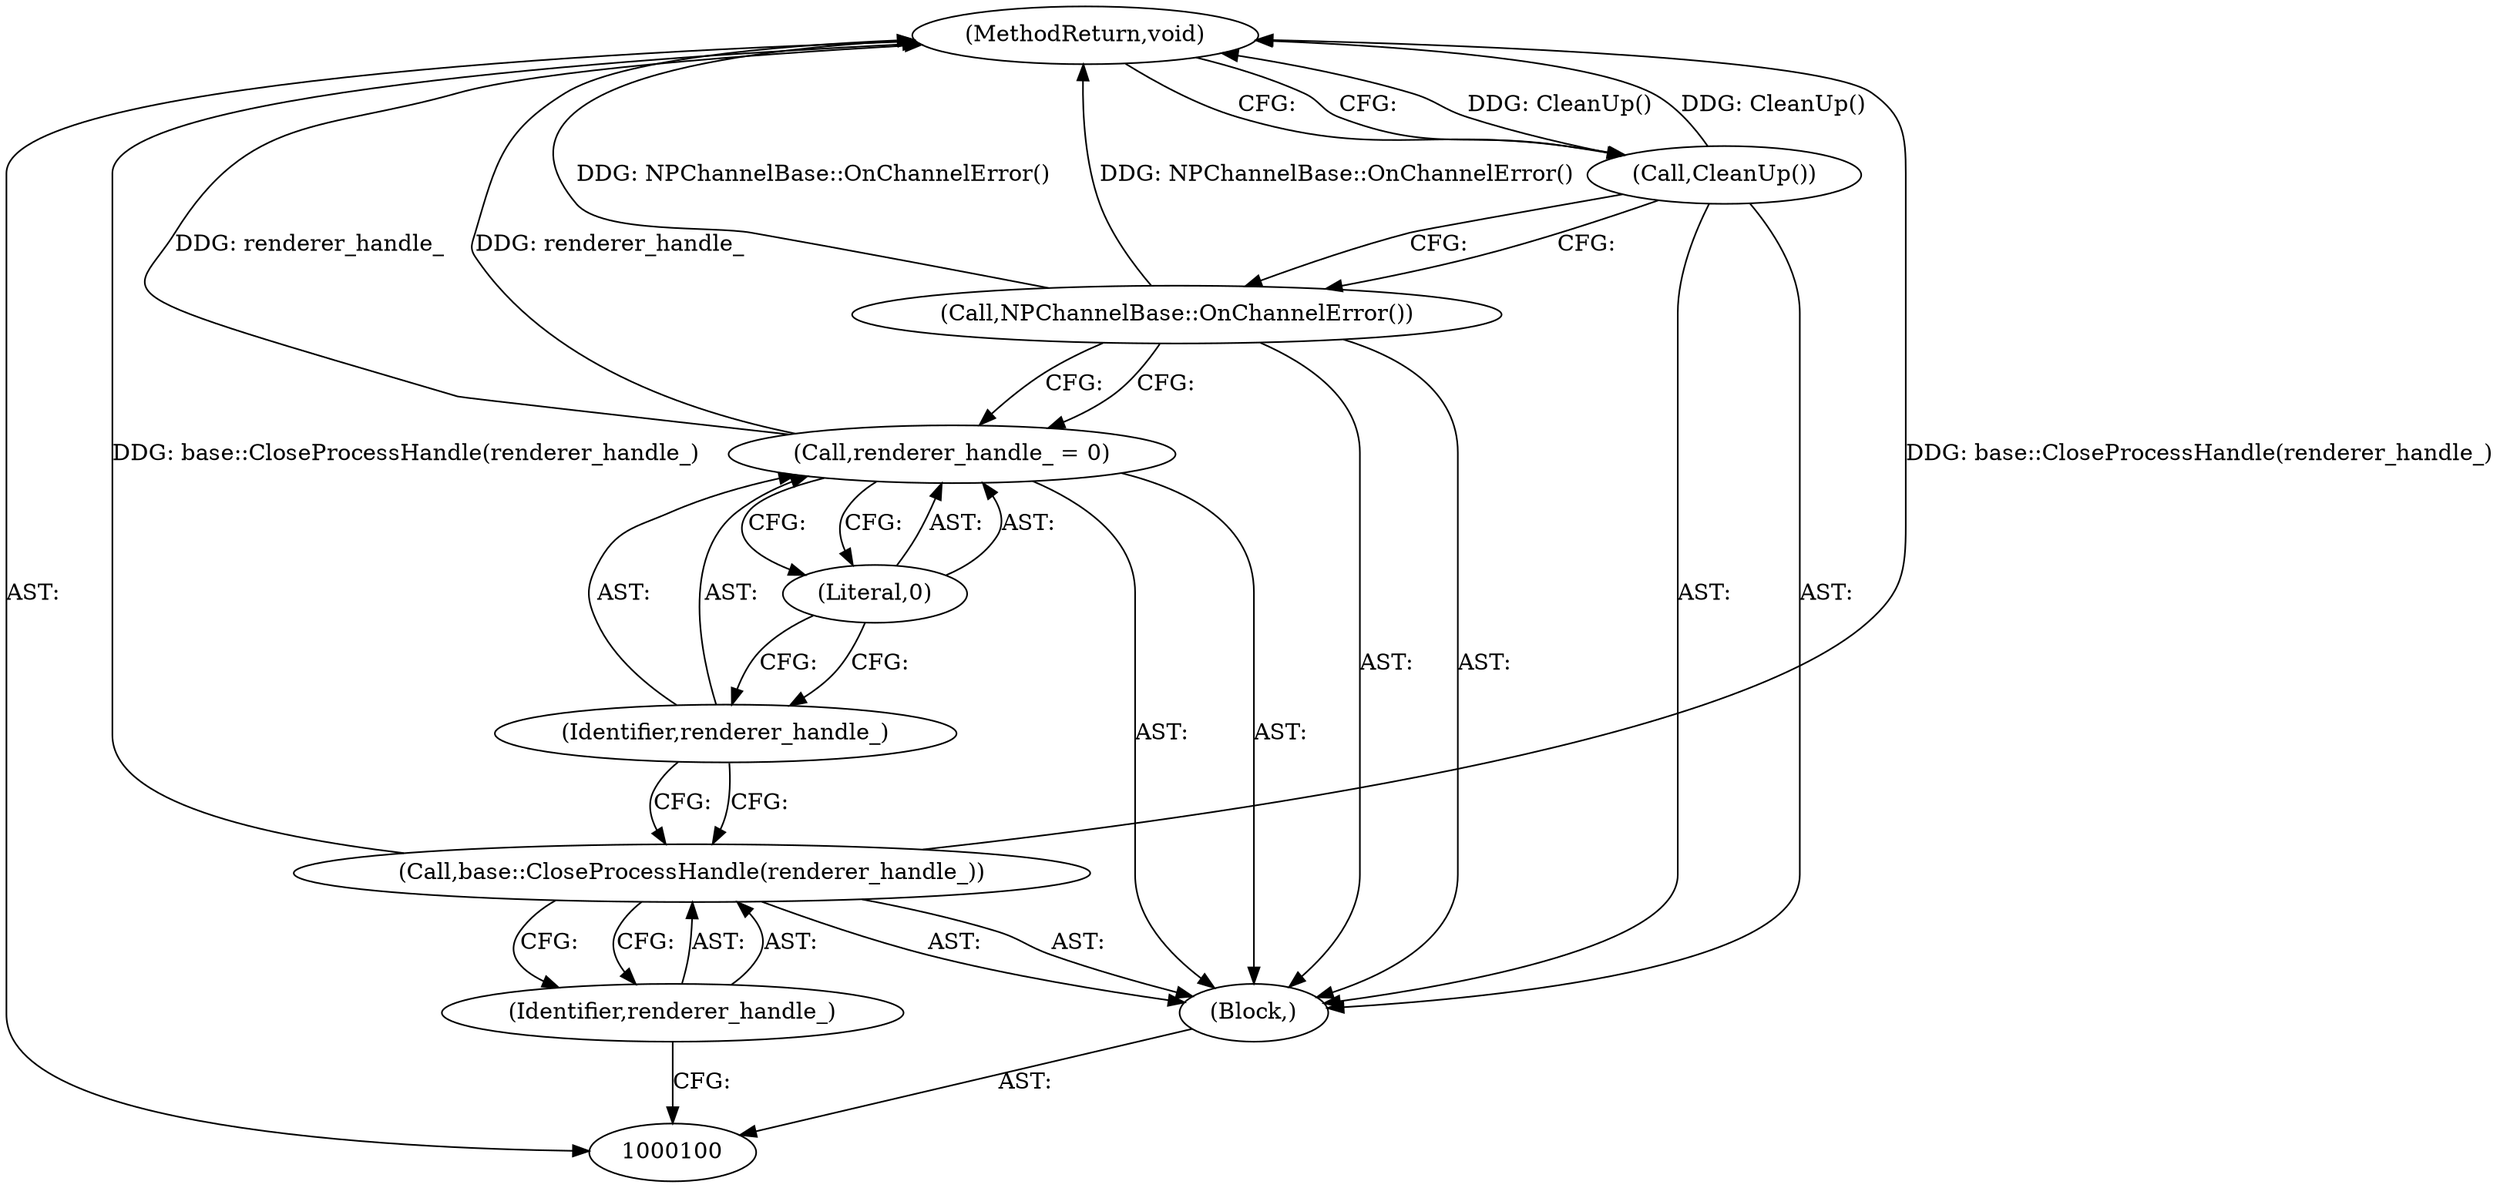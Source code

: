 digraph "1_Chrome_cd0bd79d6ebdb72183e6f0833673464cc10b3600_32" {
"1000109" [label="(MethodReturn,void)"];
"1000101" [label="(Block,)"];
"1000102" [label="(Call,base::CloseProcessHandle(renderer_handle_))"];
"1000103" [label="(Identifier,renderer_handle_)"];
"1000104" [label="(Call,renderer_handle_ = 0)"];
"1000105" [label="(Identifier,renderer_handle_)"];
"1000106" [label="(Literal,0)"];
"1000107" [label="(Call,NPChannelBase::OnChannelError())"];
"1000108" [label="(Call,CleanUp())"];
"1000109" -> "1000100"  [label="AST: "];
"1000109" -> "1000108"  [label="CFG: "];
"1000108" -> "1000109"  [label="DDG: CleanUp()"];
"1000107" -> "1000109"  [label="DDG: NPChannelBase::OnChannelError()"];
"1000104" -> "1000109"  [label="DDG: renderer_handle_"];
"1000102" -> "1000109"  [label="DDG: base::CloseProcessHandle(renderer_handle_)"];
"1000101" -> "1000100"  [label="AST: "];
"1000102" -> "1000101"  [label="AST: "];
"1000104" -> "1000101"  [label="AST: "];
"1000107" -> "1000101"  [label="AST: "];
"1000108" -> "1000101"  [label="AST: "];
"1000102" -> "1000101"  [label="AST: "];
"1000102" -> "1000103"  [label="CFG: "];
"1000103" -> "1000102"  [label="AST: "];
"1000105" -> "1000102"  [label="CFG: "];
"1000102" -> "1000109"  [label="DDG: base::CloseProcessHandle(renderer_handle_)"];
"1000103" -> "1000102"  [label="AST: "];
"1000103" -> "1000100"  [label="CFG: "];
"1000102" -> "1000103"  [label="CFG: "];
"1000104" -> "1000101"  [label="AST: "];
"1000104" -> "1000106"  [label="CFG: "];
"1000105" -> "1000104"  [label="AST: "];
"1000106" -> "1000104"  [label="AST: "];
"1000107" -> "1000104"  [label="CFG: "];
"1000104" -> "1000109"  [label="DDG: renderer_handle_"];
"1000105" -> "1000104"  [label="AST: "];
"1000105" -> "1000102"  [label="CFG: "];
"1000106" -> "1000105"  [label="CFG: "];
"1000106" -> "1000104"  [label="AST: "];
"1000106" -> "1000105"  [label="CFG: "];
"1000104" -> "1000106"  [label="CFG: "];
"1000107" -> "1000101"  [label="AST: "];
"1000107" -> "1000104"  [label="CFG: "];
"1000108" -> "1000107"  [label="CFG: "];
"1000107" -> "1000109"  [label="DDG: NPChannelBase::OnChannelError()"];
"1000108" -> "1000101"  [label="AST: "];
"1000108" -> "1000107"  [label="CFG: "];
"1000109" -> "1000108"  [label="CFG: "];
"1000108" -> "1000109"  [label="DDG: CleanUp()"];
}
